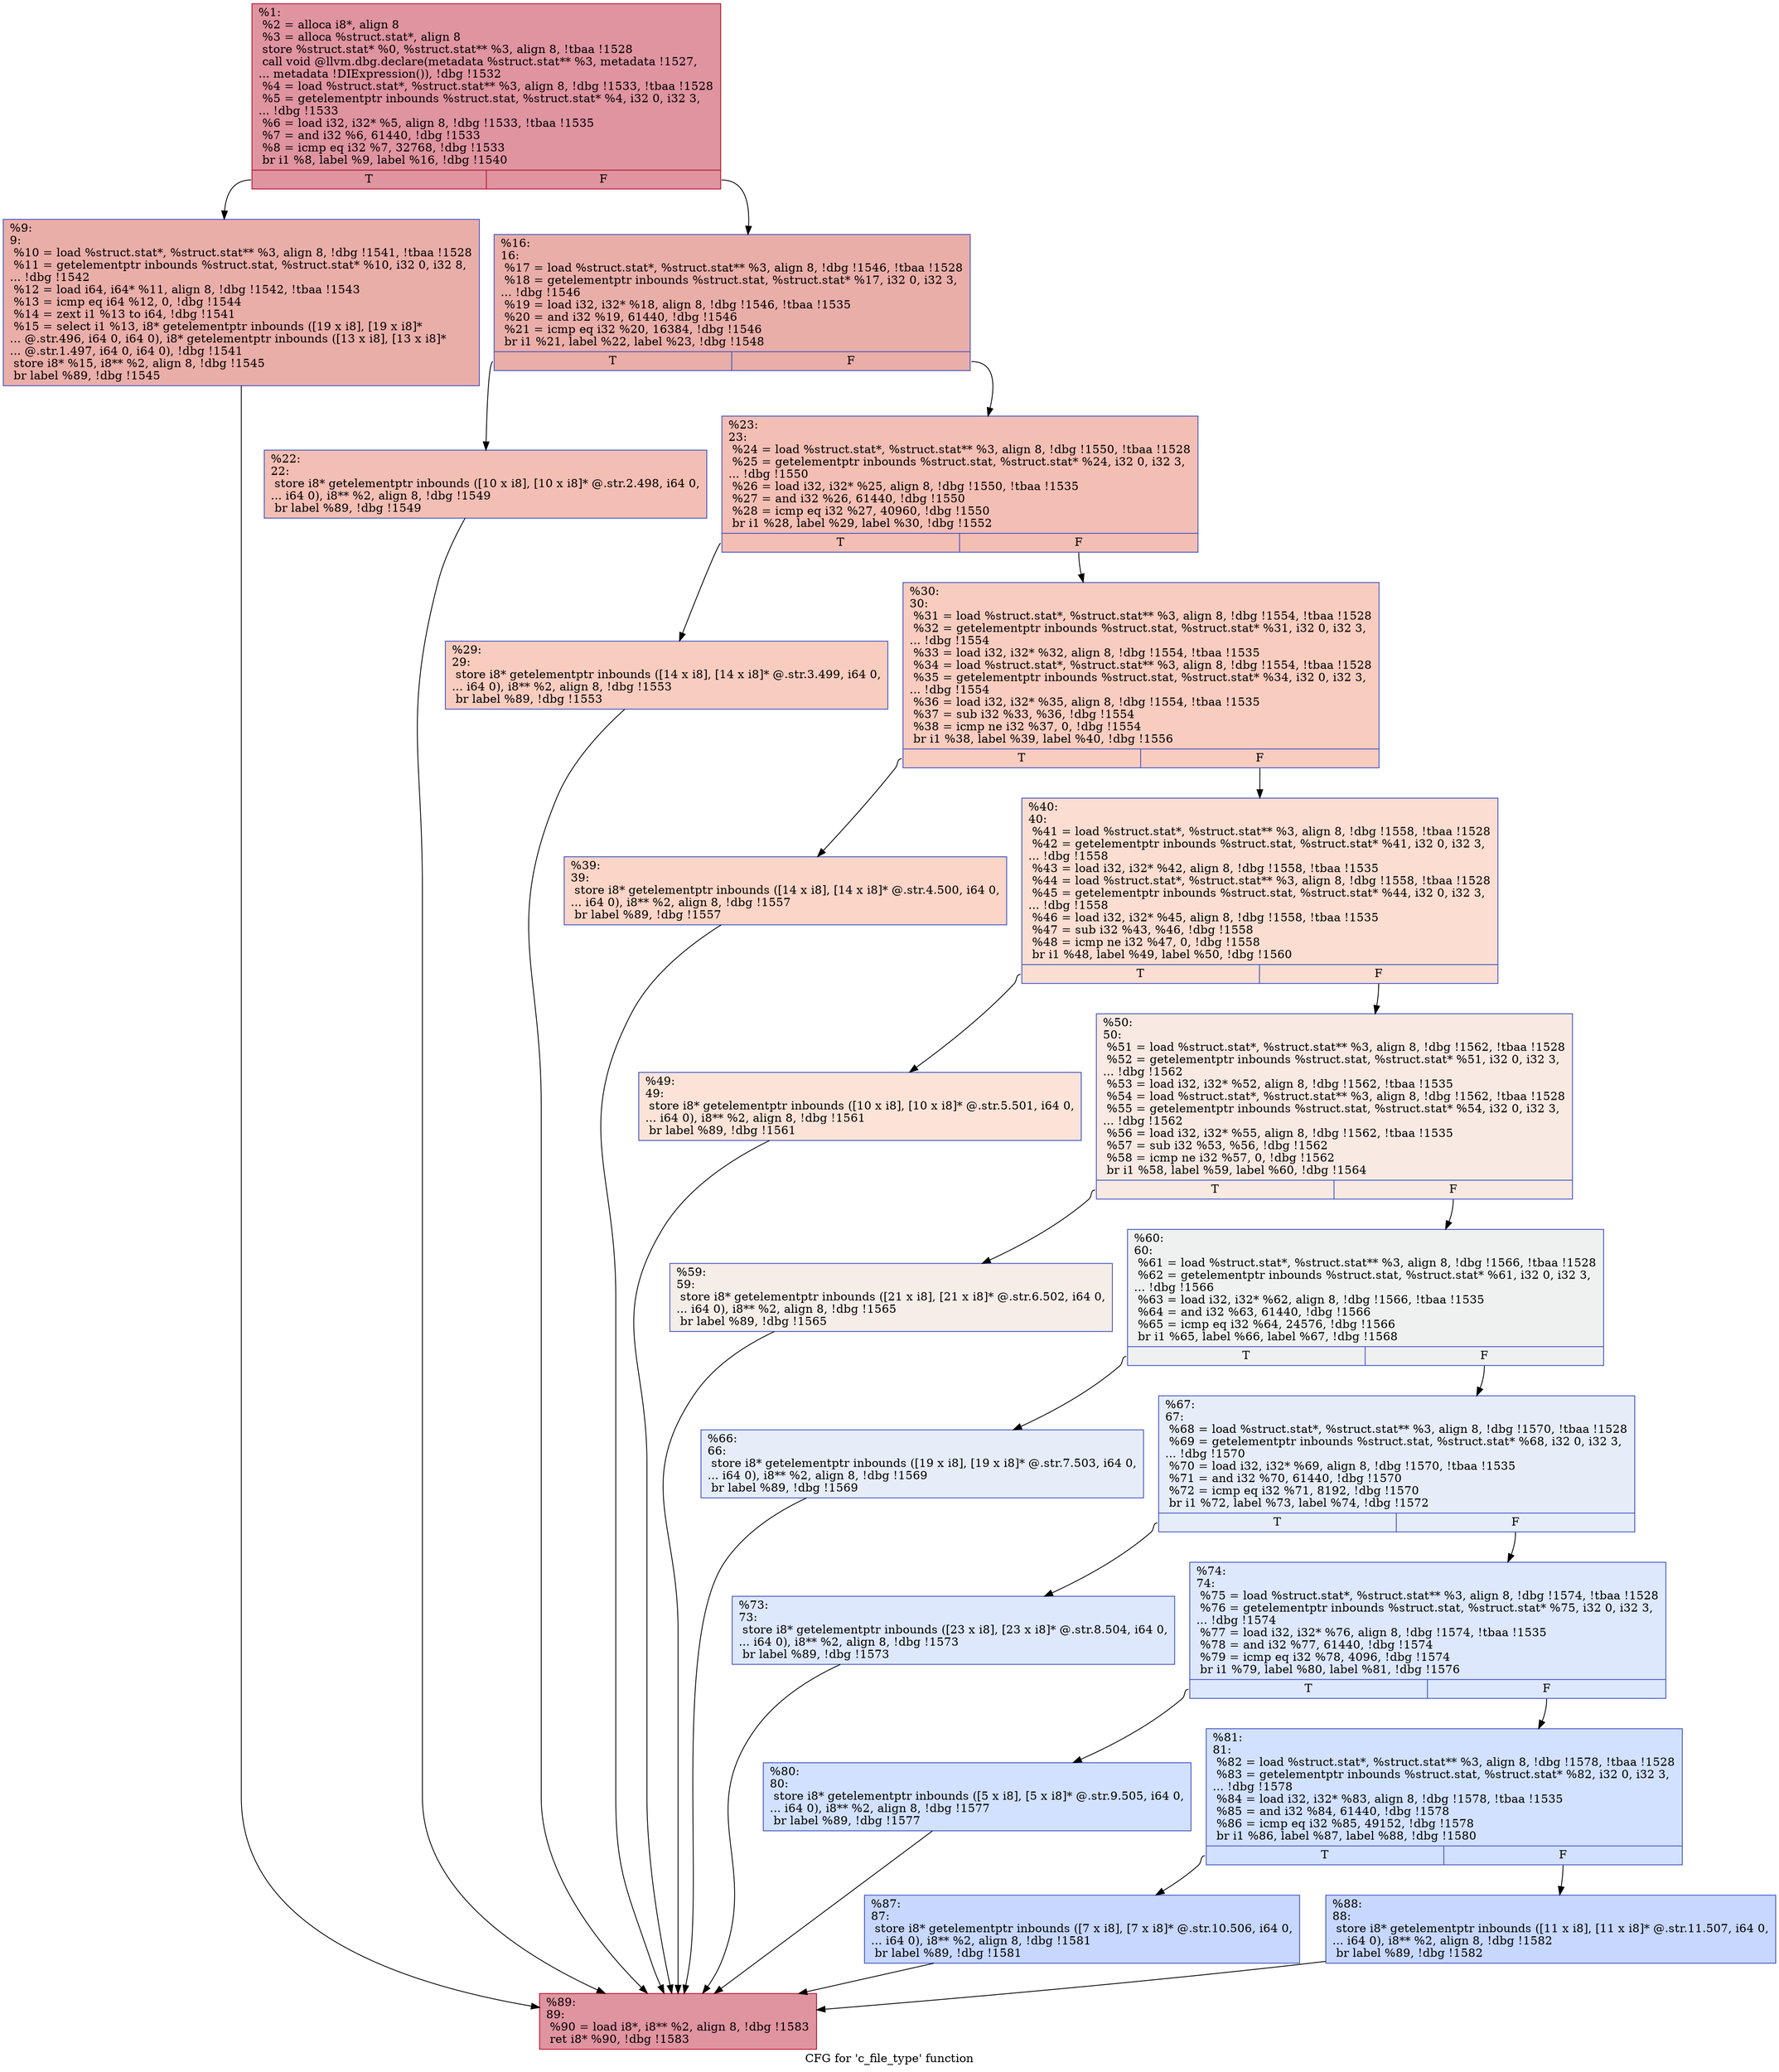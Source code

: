 digraph "CFG for 'c_file_type' function" {
	label="CFG for 'c_file_type' function";

	Node0x16e0a20 [shape=record,color="#b70d28ff", style=filled, fillcolor="#b70d2870",label="{%1:\l  %2 = alloca i8*, align 8\l  %3 = alloca %struct.stat*, align 8\l  store %struct.stat* %0, %struct.stat** %3, align 8, !tbaa !1528\l  call void @llvm.dbg.declare(metadata %struct.stat** %3, metadata !1527,\l... metadata !DIExpression()), !dbg !1532\l  %4 = load %struct.stat*, %struct.stat** %3, align 8, !dbg !1533, !tbaa !1528\l  %5 = getelementptr inbounds %struct.stat, %struct.stat* %4, i32 0, i32 3,\l... !dbg !1533\l  %6 = load i32, i32* %5, align 8, !dbg !1533, !tbaa !1535\l  %7 = and i32 %6, 61440, !dbg !1533\l  %8 = icmp eq i32 %7, 32768, !dbg !1533\l  br i1 %8, label %9, label %16, !dbg !1540\l|{<s0>T|<s1>F}}"];
	Node0x16e0a20:s0 -> Node0x16e1b60;
	Node0x16e0a20:s1 -> Node0x16e1bb0;
	Node0x16e1b60 [shape=record,color="#3d50c3ff", style=filled, fillcolor="#d0473d70",label="{%9:\l9:                                                \l  %10 = load %struct.stat*, %struct.stat** %3, align 8, !dbg !1541, !tbaa !1528\l  %11 = getelementptr inbounds %struct.stat, %struct.stat* %10, i32 0, i32 8,\l... !dbg !1542\l  %12 = load i64, i64* %11, align 8, !dbg !1542, !tbaa !1543\l  %13 = icmp eq i64 %12, 0, !dbg !1544\l  %14 = zext i1 %13 to i64, !dbg !1541\l  %15 = select i1 %13, i8* getelementptr inbounds ([19 x i8], [19 x i8]*\l... @.str.496, i64 0, i64 0), i8* getelementptr inbounds ([13 x i8], [13 x i8]*\l... @.str.1.497, i64 0, i64 0), !dbg !1541\l  store i8* %15, i8** %2, align 8, !dbg !1545\l  br label %89, !dbg !1545\l}"];
	Node0x16e1b60 -> Node0x16e21a0;
	Node0x16e1bb0 [shape=record,color="#3d50c3ff", style=filled, fillcolor="#d0473d70",label="{%16:\l16:                                               \l  %17 = load %struct.stat*, %struct.stat** %3, align 8, !dbg !1546, !tbaa !1528\l  %18 = getelementptr inbounds %struct.stat, %struct.stat* %17, i32 0, i32 3,\l... !dbg !1546\l  %19 = load i32, i32* %18, align 8, !dbg !1546, !tbaa !1535\l  %20 = and i32 %19, 61440, !dbg !1546\l  %21 = icmp eq i32 %20, 16384, !dbg !1546\l  br i1 %21, label %22, label %23, !dbg !1548\l|{<s0>T|<s1>F}}"];
	Node0x16e1bb0:s0 -> Node0x16e1c00;
	Node0x16e1bb0:s1 -> Node0x16e1c50;
	Node0x16e1c00 [shape=record,color="#3d50c3ff", style=filled, fillcolor="#e36c5570",label="{%22:\l22:                                               \l  store i8* getelementptr inbounds ([10 x i8], [10 x i8]* @.str.2.498, i64 0,\l... i64 0), i8** %2, align 8, !dbg !1549\l  br label %89, !dbg !1549\l}"];
	Node0x16e1c00 -> Node0x16e21a0;
	Node0x16e1c50 [shape=record,color="#3d50c3ff", style=filled, fillcolor="#e36c5570",label="{%23:\l23:                                               \l  %24 = load %struct.stat*, %struct.stat** %3, align 8, !dbg !1550, !tbaa !1528\l  %25 = getelementptr inbounds %struct.stat, %struct.stat* %24, i32 0, i32 3,\l... !dbg !1550\l  %26 = load i32, i32* %25, align 8, !dbg !1550, !tbaa !1535\l  %27 = and i32 %26, 61440, !dbg !1550\l  %28 = icmp eq i32 %27, 40960, !dbg !1550\l  br i1 %28, label %29, label %30, !dbg !1552\l|{<s0>T|<s1>F}}"];
	Node0x16e1c50:s0 -> Node0x16e1ca0;
	Node0x16e1c50:s1 -> Node0x16e1cf0;
	Node0x16e1ca0 [shape=record,color="#3d50c3ff", style=filled, fillcolor="#f08b6e70",label="{%29:\l29:                                               \l  store i8* getelementptr inbounds ([14 x i8], [14 x i8]* @.str.3.499, i64 0,\l... i64 0), i8** %2, align 8, !dbg !1553\l  br label %89, !dbg !1553\l}"];
	Node0x16e1ca0 -> Node0x16e21a0;
	Node0x16e1cf0 [shape=record,color="#3d50c3ff", style=filled, fillcolor="#f08b6e70",label="{%30:\l30:                                               \l  %31 = load %struct.stat*, %struct.stat** %3, align 8, !dbg !1554, !tbaa !1528\l  %32 = getelementptr inbounds %struct.stat, %struct.stat* %31, i32 0, i32 3,\l... !dbg !1554\l  %33 = load i32, i32* %32, align 8, !dbg !1554, !tbaa !1535\l  %34 = load %struct.stat*, %struct.stat** %3, align 8, !dbg !1554, !tbaa !1528\l  %35 = getelementptr inbounds %struct.stat, %struct.stat* %34, i32 0, i32 3,\l... !dbg !1554\l  %36 = load i32, i32* %35, align 8, !dbg !1554, !tbaa !1535\l  %37 = sub i32 %33, %36, !dbg !1554\l  %38 = icmp ne i32 %37, 0, !dbg !1554\l  br i1 %38, label %39, label %40, !dbg !1556\l|{<s0>T|<s1>F}}"];
	Node0x16e1cf0:s0 -> Node0x16e1d40;
	Node0x16e1cf0:s1 -> Node0x16e1d90;
	Node0x16e1d40 [shape=record,color="#3d50c3ff", style=filled, fillcolor="#f5a08170",label="{%39:\l39:                                               \l  store i8* getelementptr inbounds ([14 x i8], [14 x i8]* @.str.4.500, i64 0,\l... i64 0), i8** %2, align 8, !dbg !1557\l  br label %89, !dbg !1557\l}"];
	Node0x16e1d40 -> Node0x16e21a0;
	Node0x16e1d90 [shape=record,color="#3d50c3ff", style=filled, fillcolor="#f7b39670",label="{%40:\l40:                                               \l  %41 = load %struct.stat*, %struct.stat** %3, align 8, !dbg !1558, !tbaa !1528\l  %42 = getelementptr inbounds %struct.stat, %struct.stat* %41, i32 0, i32 3,\l... !dbg !1558\l  %43 = load i32, i32* %42, align 8, !dbg !1558, !tbaa !1535\l  %44 = load %struct.stat*, %struct.stat** %3, align 8, !dbg !1558, !tbaa !1528\l  %45 = getelementptr inbounds %struct.stat, %struct.stat* %44, i32 0, i32 3,\l... !dbg !1558\l  %46 = load i32, i32* %45, align 8, !dbg !1558, !tbaa !1535\l  %47 = sub i32 %43, %46, !dbg !1558\l  %48 = icmp ne i32 %47, 0, !dbg !1558\l  br i1 %48, label %49, label %50, !dbg !1560\l|{<s0>T|<s1>F}}"];
	Node0x16e1d90:s0 -> Node0x16e1de0;
	Node0x16e1d90:s1 -> Node0x16e1e30;
	Node0x16e1de0 [shape=record,color="#3d50c3ff", style=filled, fillcolor="#f6bfa670",label="{%49:\l49:                                               \l  store i8* getelementptr inbounds ([10 x i8], [10 x i8]* @.str.5.501, i64 0,\l... i64 0), i8** %2, align 8, !dbg !1561\l  br label %89, !dbg !1561\l}"];
	Node0x16e1de0 -> Node0x16e21a0;
	Node0x16e1e30 [shape=record,color="#3d50c3ff", style=filled, fillcolor="#efcebd70",label="{%50:\l50:                                               \l  %51 = load %struct.stat*, %struct.stat** %3, align 8, !dbg !1562, !tbaa !1528\l  %52 = getelementptr inbounds %struct.stat, %struct.stat* %51, i32 0, i32 3,\l... !dbg !1562\l  %53 = load i32, i32* %52, align 8, !dbg !1562, !tbaa !1535\l  %54 = load %struct.stat*, %struct.stat** %3, align 8, !dbg !1562, !tbaa !1528\l  %55 = getelementptr inbounds %struct.stat, %struct.stat* %54, i32 0, i32 3,\l... !dbg !1562\l  %56 = load i32, i32* %55, align 8, !dbg !1562, !tbaa !1535\l  %57 = sub i32 %53, %56, !dbg !1562\l  %58 = icmp ne i32 %57, 0, !dbg !1562\l  br i1 %58, label %59, label %60, !dbg !1564\l|{<s0>T|<s1>F}}"];
	Node0x16e1e30:s0 -> Node0x16e1e80;
	Node0x16e1e30:s1 -> Node0x16e1ed0;
	Node0x16e1e80 [shape=record,color="#3d50c3ff", style=filled, fillcolor="#e8d6cc70",label="{%59:\l59:                                               \l  store i8* getelementptr inbounds ([21 x i8], [21 x i8]* @.str.6.502, i64 0,\l... i64 0), i8** %2, align 8, !dbg !1565\l  br label %89, !dbg !1565\l}"];
	Node0x16e1e80 -> Node0x16e21a0;
	Node0x16e1ed0 [shape=record,color="#3d50c3ff", style=filled, fillcolor="#dbdcde70",label="{%60:\l60:                                               \l  %61 = load %struct.stat*, %struct.stat** %3, align 8, !dbg !1566, !tbaa !1528\l  %62 = getelementptr inbounds %struct.stat, %struct.stat* %61, i32 0, i32 3,\l... !dbg !1566\l  %63 = load i32, i32* %62, align 8, !dbg !1566, !tbaa !1535\l  %64 = and i32 %63, 61440, !dbg !1566\l  %65 = icmp eq i32 %64, 24576, !dbg !1566\l  br i1 %65, label %66, label %67, !dbg !1568\l|{<s0>T|<s1>F}}"];
	Node0x16e1ed0:s0 -> Node0x16e1f20;
	Node0x16e1ed0:s1 -> Node0x16e1f70;
	Node0x16e1f20 [shape=record,color="#3d50c3ff", style=filled, fillcolor="#c7d7f070",label="{%66:\l66:                                               \l  store i8* getelementptr inbounds ([19 x i8], [19 x i8]* @.str.7.503, i64 0,\l... i64 0), i8** %2, align 8, !dbg !1569\l  br label %89, !dbg !1569\l}"];
	Node0x16e1f20 -> Node0x16e21a0;
	Node0x16e1f70 [shape=record,color="#3d50c3ff", style=filled, fillcolor="#c7d7f070",label="{%67:\l67:                                               \l  %68 = load %struct.stat*, %struct.stat** %3, align 8, !dbg !1570, !tbaa !1528\l  %69 = getelementptr inbounds %struct.stat, %struct.stat* %68, i32 0, i32 3,\l... !dbg !1570\l  %70 = load i32, i32* %69, align 8, !dbg !1570, !tbaa !1535\l  %71 = and i32 %70, 61440, !dbg !1570\l  %72 = icmp eq i32 %71, 8192, !dbg !1570\l  br i1 %72, label %73, label %74, !dbg !1572\l|{<s0>T|<s1>F}}"];
	Node0x16e1f70:s0 -> Node0x16e1fc0;
	Node0x16e1f70:s1 -> Node0x16e2010;
	Node0x16e1fc0 [shape=record,color="#3d50c3ff", style=filled, fillcolor="#b2ccfb70",label="{%73:\l73:                                               \l  store i8* getelementptr inbounds ([23 x i8], [23 x i8]* @.str.8.504, i64 0,\l... i64 0), i8** %2, align 8, !dbg !1573\l  br label %89, !dbg !1573\l}"];
	Node0x16e1fc0 -> Node0x16e21a0;
	Node0x16e2010 [shape=record,color="#3d50c3ff", style=filled, fillcolor="#b2ccfb70",label="{%74:\l74:                                               \l  %75 = load %struct.stat*, %struct.stat** %3, align 8, !dbg !1574, !tbaa !1528\l  %76 = getelementptr inbounds %struct.stat, %struct.stat* %75, i32 0, i32 3,\l... !dbg !1574\l  %77 = load i32, i32* %76, align 8, !dbg !1574, !tbaa !1535\l  %78 = and i32 %77, 61440, !dbg !1574\l  %79 = icmp eq i32 %78, 4096, !dbg !1574\l  br i1 %79, label %80, label %81, !dbg !1576\l|{<s0>T|<s1>F}}"];
	Node0x16e2010:s0 -> Node0x16e2060;
	Node0x16e2010:s1 -> Node0x16e20b0;
	Node0x16e2060 [shape=record,color="#3d50c3ff", style=filled, fillcolor="#9abbff70",label="{%80:\l80:                                               \l  store i8* getelementptr inbounds ([5 x i8], [5 x i8]* @.str.9.505, i64 0,\l... i64 0), i8** %2, align 8, !dbg !1577\l  br label %89, !dbg !1577\l}"];
	Node0x16e2060 -> Node0x16e21a0;
	Node0x16e20b0 [shape=record,color="#3d50c3ff", style=filled, fillcolor="#9abbff70",label="{%81:\l81:                                               \l  %82 = load %struct.stat*, %struct.stat** %3, align 8, !dbg !1578, !tbaa !1528\l  %83 = getelementptr inbounds %struct.stat, %struct.stat* %82, i32 0, i32 3,\l... !dbg !1578\l  %84 = load i32, i32* %83, align 8, !dbg !1578, !tbaa !1535\l  %85 = and i32 %84, 61440, !dbg !1578\l  %86 = icmp eq i32 %85, 49152, !dbg !1578\l  br i1 %86, label %87, label %88, !dbg !1580\l|{<s0>T|<s1>F}}"];
	Node0x16e20b0:s0 -> Node0x16e2100;
	Node0x16e20b0:s1 -> Node0x16e2150;
	Node0x16e2100 [shape=record,color="#3d50c3ff", style=filled, fillcolor="#81a4fb70",label="{%87:\l87:                                               \l  store i8* getelementptr inbounds ([7 x i8], [7 x i8]* @.str.10.506, i64 0,\l... i64 0), i8** %2, align 8, !dbg !1581\l  br label %89, !dbg !1581\l}"];
	Node0x16e2100 -> Node0x16e21a0;
	Node0x16e2150 [shape=record,color="#3d50c3ff", style=filled, fillcolor="#81a4fb70",label="{%88:\l88:                                               \l  store i8* getelementptr inbounds ([11 x i8], [11 x i8]* @.str.11.507, i64 0,\l... i64 0), i8** %2, align 8, !dbg !1582\l  br label %89, !dbg !1582\l}"];
	Node0x16e2150 -> Node0x16e21a0;
	Node0x16e21a0 [shape=record,color="#b70d28ff", style=filled, fillcolor="#b70d2870",label="{%89:\l89:                                               \l  %90 = load i8*, i8** %2, align 8, !dbg !1583\l  ret i8* %90, !dbg !1583\l}"];
}
